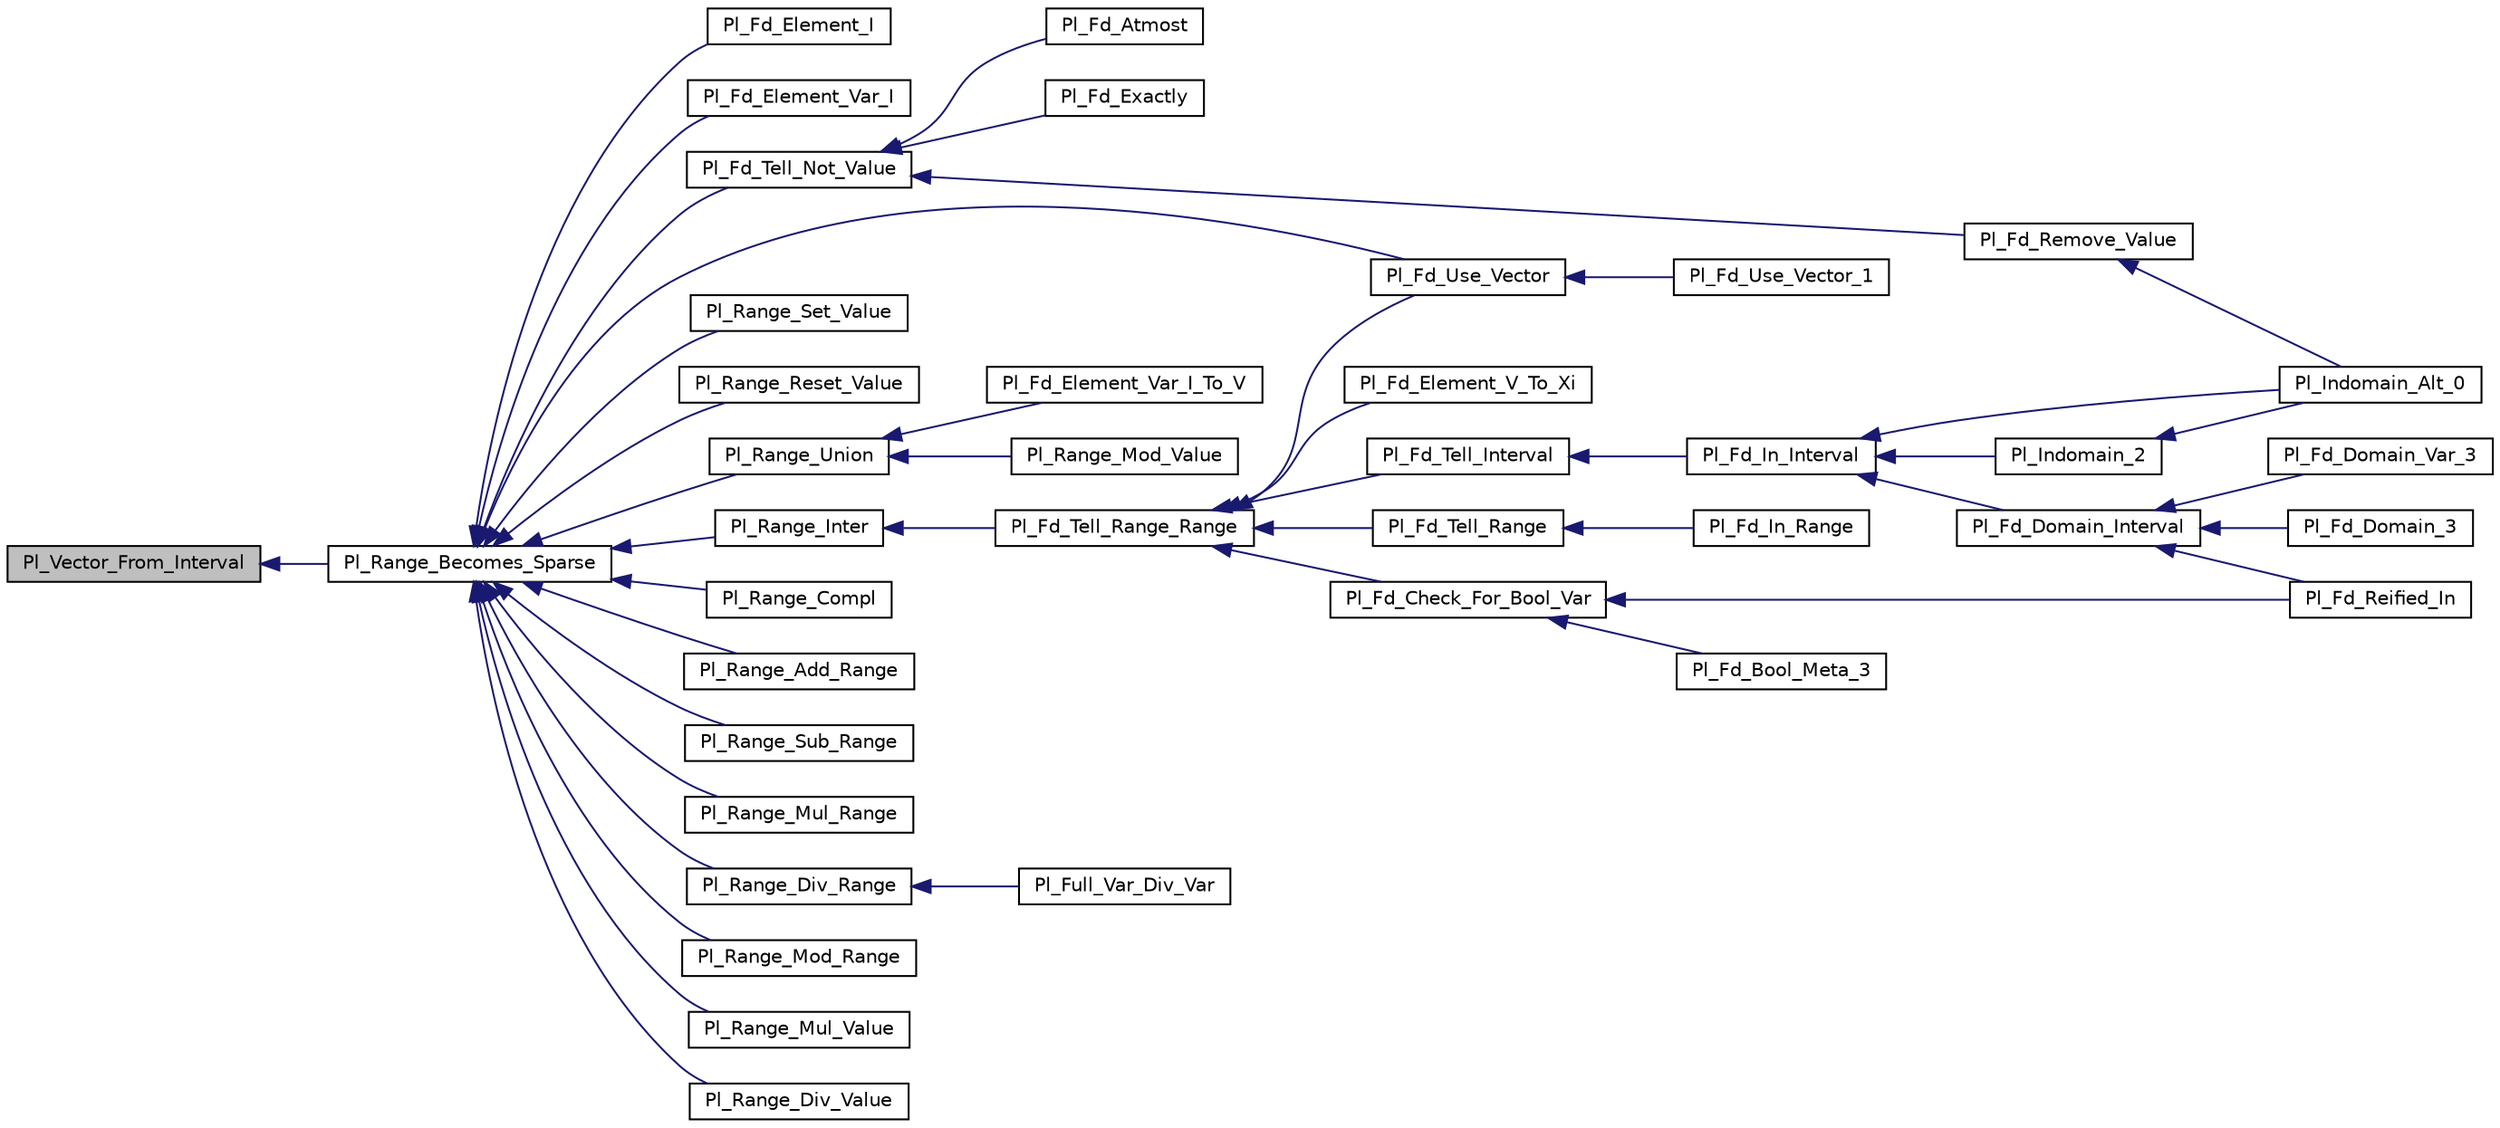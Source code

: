digraph "Pl_Vector_From_Interval"
{
  edge [fontname="Helvetica",fontsize="10",labelfontname="Helvetica",labelfontsize="10"];
  node [fontname="Helvetica",fontsize="10",shape=record];
  rankdir="LR";
  Node1 [label="Pl_Vector_From_Interval",height=0.2,width=0.4,color="black", fillcolor="grey75", style="filled", fontcolor="black"];
  Node1 -> Node2 [dir="back",color="midnightblue",fontsize="10",style="solid",fontname="Helvetica"];
  Node2 [label="Pl_Range_Becomes_Sparse",height=0.2,width=0.4,color="black", fillcolor="white", style="filled",URL="$fd__range_8h.html#a6855a1701110345be87269bd4feef18f"];
  Node2 -> Node3 [dir="back",color="midnightblue",fontsize="10",style="solid",fontname="Helvetica"];
  Node3 [label="Pl_Fd_Element_I",height=0.2,width=0.4,color="black", fillcolor="white", style="filled",URL="$fd__symbolic__c_8c.html#aeb5f049fdceebfd06c9aac2f3566936e"];
  Node2 -> Node4 [dir="back",color="midnightblue",fontsize="10",style="solid",fontname="Helvetica"];
  Node4 [label="Pl_Fd_Element_Var_I",height=0.2,width=0.4,color="black", fillcolor="white", style="filled",URL="$fd__symbolic__c_8c.html#a05da8624bcdf5e886168b9d067f5d267"];
  Node2 -> Node5 [dir="back",color="midnightblue",fontsize="10",style="solid",fontname="Helvetica"];
  Node5 [label="Pl_Fd_Tell_Not_Value",height=0.2,width=0.4,color="black", fillcolor="white", style="filled",URL="$fd__inst_8h.html#a5f4ee4544f3e8b887ae1e8fac58d487d"];
  Node5 -> Node6 [dir="back",color="midnightblue",fontsize="10",style="solid",fontname="Helvetica"];
  Node6 [label="Pl_Fd_Atmost",height=0.2,width=0.4,color="black", fillcolor="white", style="filled",URL="$fd__symbolic__c_8c.html#ad54d9bb2f1465c52d49741f7f5a19ef1"];
  Node5 -> Node7 [dir="back",color="midnightblue",fontsize="10",style="solid",fontname="Helvetica"];
  Node7 [label="Pl_Fd_Exactly",height=0.2,width=0.4,color="black", fillcolor="white", style="filled",URL="$fd__symbolic__c_8c.html#a0f8909bc9eea2a259ff254d8b7028345"];
  Node5 -> Node8 [dir="back",color="midnightblue",fontsize="10",style="solid",fontname="Helvetica"];
  Node8 [label="Pl_Fd_Remove_Value",height=0.2,width=0.4,color="black", fillcolor="white", style="filled",URL="$fd__inst_8h.html#a48a34e9eac8f380cd08d6235dc8f025b"];
  Node8 -> Node9 [dir="back",color="midnightblue",fontsize="10",style="solid",fontname="Helvetica"];
  Node9 [label="Pl_Indomain_Alt_0",height=0.2,width=0.4,color="black", fillcolor="white", style="filled",URL="$fd__values__c_8c.html#a180ad373ea06757f95f7286c0de75fb0"];
  Node2 -> Node10 [dir="back",color="midnightblue",fontsize="10",style="solid",fontname="Helvetica"];
  Node10 [label="Pl_Fd_Use_Vector",height=0.2,width=0.4,color="black", fillcolor="white", style="filled",URL="$fd__inst_8h.html#a2d3586b22af6cc729a0340f120e4a98f"];
  Node10 -> Node11 [dir="back",color="midnightblue",fontsize="10",style="solid",fontname="Helvetica"];
  Node11 [label="Pl_Fd_Use_Vector_1",height=0.2,width=0.4,color="black", fillcolor="white", style="filled",URL="$fd__infos__c_8c.html#aa529fc87d64f8d89a1012da83771843e"];
  Node2 -> Node12 [dir="back",color="midnightblue",fontsize="10",style="solid",fontname="Helvetica"];
  Node12 [label="Pl_Range_Set_Value",height=0.2,width=0.4,color="black", fillcolor="white", style="filled",URL="$fd__range_8h.html#a826c7aaa4db20bc2ba5cc5794f189948"];
  Node2 -> Node13 [dir="back",color="midnightblue",fontsize="10",style="solid",fontname="Helvetica"];
  Node13 [label="Pl_Range_Reset_Value",height=0.2,width=0.4,color="black", fillcolor="white", style="filled",URL="$fd__range_8h.html#a68e31a309011488409ab070122c20471"];
  Node2 -> Node14 [dir="back",color="midnightblue",fontsize="10",style="solid",fontname="Helvetica"];
  Node14 [label="Pl_Range_Union",height=0.2,width=0.4,color="black", fillcolor="white", style="filled",URL="$fd__range_8h.html#a44b85c2488064aae5e1fa330f6e4f73a"];
  Node14 -> Node15 [dir="back",color="midnightblue",fontsize="10",style="solid",fontname="Helvetica"];
  Node15 [label="Pl_Fd_Element_Var_I_To_V",height=0.2,width=0.4,color="black", fillcolor="white", style="filled",URL="$fd__symbolic__c_8c.html#af378933e196a0a09152605f249ecaa76"];
  Node14 -> Node16 [dir="back",color="midnightblue",fontsize="10",style="solid",fontname="Helvetica"];
  Node16 [label="Pl_Range_Mod_Value",height=0.2,width=0.4,color="black", fillcolor="white", style="filled",URL="$fd__range_8h.html#abb12acff202d285e3c73960b8d7a01db"];
  Node2 -> Node17 [dir="back",color="midnightblue",fontsize="10",style="solid",fontname="Helvetica"];
  Node17 [label="Pl_Range_Inter",height=0.2,width=0.4,color="black", fillcolor="white", style="filled",URL="$fd__range_8h.html#ad1d23e966e8b2dd3f4e33f727e73e543"];
  Node17 -> Node18 [dir="back",color="midnightblue",fontsize="10",style="solid",fontname="Helvetica"];
  Node18 [label="Pl_Fd_Tell_Range_Range",height=0.2,width=0.4,color="black", fillcolor="white", style="filled",URL="$fd__inst_8h.html#ad4fb250c865f8185fec8b7a35664105c"];
  Node18 -> Node19 [dir="back",color="midnightblue",fontsize="10",style="solid",fontname="Helvetica"];
  Node19 [label="Pl_Fd_Element_V_To_Xi",height=0.2,width=0.4,color="black", fillcolor="white", style="filled",URL="$fd__symbolic__c_8c.html#a973eafe617160ecababeafeb060d03ec"];
  Node18 -> Node20 [dir="back",color="midnightblue",fontsize="10",style="solid",fontname="Helvetica"];
  Node20 [label="Pl_Fd_Tell_Interval",height=0.2,width=0.4,color="black", fillcolor="white", style="filled",URL="$fd__inst_8h.html#a0fff01614d94fe7db9d90fa7f01e14d2"];
  Node20 -> Node21 [dir="back",color="midnightblue",fontsize="10",style="solid",fontname="Helvetica"];
  Node21 [label="Pl_Fd_In_Interval",height=0.2,width=0.4,color="black", fillcolor="white", style="filled",URL="$fd__inst_8h.html#a306ee51e5acc5fd6a0c9c3aa79f04ac0"];
  Node21 -> Node22 [dir="back",color="midnightblue",fontsize="10",style="solid",fontname="Helvetica"];
  Node22 [label="Pl_Fd_Domain_Interval",height=0.2,width=0.4,color="black", fillcolor="white", style="filled",URL="$fd__values__c_8c.html#a351067a2ae42277486b8a46d91911a0d"];
  Node22 -> Node23 [dir="back",color="midnightblue",fontsize="10",style="solid",fontname="Helvetica"];
  Node23 [label="Pl_Fd_Reified_In",height=0.2,width=0.4,color="black", fillcolor="white", style="filled",URL="$fd__bool__c_8c.html#aad0a445c9905cdb15eeb91e0dc38c0dd"];
  Node22 -> Node24 [dir="back",color="midnightblue",fontsize="10",style="solid",fontname="Helvetica"];
  Node24 [label="Pl_Fd_Domain_Var_3",height=0.2,width=0.4,color="black", fillcolor="white", style="filled",URL="$fd__values__c_8c.html#aa777642264b14ca56887669b19202374"];
  Node22 -> Node25 [dir="back",color="midnightblue",fontsize="10",style="solid",fontname="Helvetica"];
  Node25 [label="Pl_Fd_Domain_3",height=0.2,width=0.4,color="black", fillcolor="white", style="filled",URL="$fd__values__c_8c.html#ac3230fe39ec80a19b8cac99c538ea083"];
  Node21 -> Node26 [dir="back",color="midnightblue",fontsize="10",style="solid",fontname="Helvetica"];
  Node26 [label="Pl_Indomain_2",height=0.2,width=0.4,color="black", fillcolor="white", style="filled",URL="$fd__values__c_8c.html#a6de1db9fb85e24c632fbb29ec6f8724e"];
  Node26 -> Node9 [dir="back",color="midnightblue",fontsize="10",style="solid",fontname="Helvetica"];
  Node21 -> Node9 [dir="back",color="midnightblue",fontsize="10",style="solid",fontname="Helvetica"];
  Node18 -> Node27 [dir="back",color="midnightblue",fontsize="10",style="solid",fontname="Helvetica"];
  Node27 [label="Pl_Fd_Tell_Range",height=0.2,width=0.4,color="black", fillcolor="white", style="filled",URL="$fd__inst_8h.html#ab9c5efdca39e3f34ef344652781cfca0"];
  Node27 -> Node28 [dir="back",color="midnightblue",fontsize="10",style="solid",fontname="Helvetica"];
  Node28 [label="Pl_Fd_In_Range",height=0.2,width=0.4,color="black", fillcolor="white", style="filled",URL="$fd__inst_8h.html#afaac1046c28522b902125a330776ade9"];
  Node18 -> Node10 [dir="back",color="midnightblue",fontsize="10",style="solid",fontname="Helvetica"];
  Node18 -> Node29 [dir="back",color="midnightblue",fontsize="10",style="solid",fontname="Helvetica"];
  Node29 [label="Pl_Fd_Check_For_Bool_Var",height=0.2,width=0.4,color="black", fillcolor="white", style="filled",URL="$fd__inst_8h.html#a48bfe26ff0c1846232e2c494c7746c5e"];
  Node29 -> Node30 [dir="back",color="midnightblue",fontsize="10",style="solid",fontname="Helvetica"];
  Node30 [label="Pl_Fd_Bool_Meta_3",height=0.2,width=0.4,color="black", fillcolor="white", style="filled",URL="$fd__bool__c_8c.html#af216d1fd11aff1fa2cb04c7ead09615f"];
  Node29 -> Node23 [dir="back",color="midnightblue",fontsize="10",style="solid",fontname="Helvetica"];
  Node2 -> Node31 [dir="back",color="midnightblue",fontsize="10",style="solid",fontname="Helvetica"];
  Node31 [label="Pl_Range_Compl",height=0.2,width=0.4,color="black", fillcolor="white", style="filled",URL="$fd__range_8h.html#a087e9ffdf63c5a56e09a4c2ff4461bac"];
  Node2 -> Node32 [dir="back",color="midnightblue",fontsize="10",style="solid",fontname="Helvetica"];
  Node32 [label="Pl_Range_Add_Range",height=0.2,width=0.4,color="black", fillcolor="white", style="filled",URL="$fd__range_8h.html#adedadc6d0997b6f5c8946850e9a45843"];
  Node2 -> Node33 [dir="back",color="midnightblue",fontsize="10",style="solid",fontname="Helvetica"];
  Node33 [label="Pl_Range_Sub_Range",height=0.2,width=0.4,color="black", fillcolor="white", style="filled",URL="$fd__range_8h.html#a07ed7ae0602b9aea27536b69c0e7d286"];
  Node2 -> Node34 [dir="back",color="midnightblue",fontsize="10",style="solid",fontname="Helvetica"];
  Node34 [label="Pl_Range_Mul_Range",height=0.2,width=0.4,color="black", fillcolor="white", style="filled",URL="$fd__range_8h.html#aba43fee6e534e6cdc31783c24d92d039"];
  Node2 -> Node35 [dir="back",color="midnightblue",fontsize="10",style="solid",fontname="Helvetica"];
  Node35 [label="Pl_Range_Div_Range",height=0.2,width=0.4,color="black", fillcolor="white", style="filled",URL="$fd__range_8h.html#a693c0bbe3eae104e0dd1aa29ab1b34e4"];
  Node35 -> Node36 [dir="back",color="midnightblue",fontsize="10",style="solid",fontname="Helvetica"];
  Node36 [label="Pl_Full_Var_Div_Var",height=0.2,width=0.4,color="black", fillcolor="white", style="filled",URL="$oper__supp_8c.html#a30be23f966fef653dc03092613673b53"];
  Node2 -> Node37 [dir="back",color="midnightblue",fontsize="10",style="solid",fontname="Helvetica"];
  Node37 [label="Pl_Range_Mod_Range",height=0.2,width=0.4,color="black", fillcolor="white", style="filled",URL="$fd__range_8h.html#a5045e3605f1d90fb4fe910cb79b96e40"];
  Node2 -> Node38 [dir="back",color="midnightblue",fontsize="10",style="solid",fontname="Helvetica"];
  Node38 [label="Pl_Range_Mul_Value",height=0.2,width=0.4,color="black", fillcolor="white", style="filled",URL="$fd__range_8h.html#a84a0b17829c14bd0b85521cab6b6c774"];
  Node2 -> Node39 [dir="back",color="midnightblue",fontsize="10",style="solid",fontname="Helvetica"];
  Node39 [label="Pl_Range_Div_Value",height=0.2,width=0.4,color="black", fillcolor="white", style="filled",URL="$fd__range_8h.html#ae6948005a13729e71edd90910ec9d7fc"];
}
